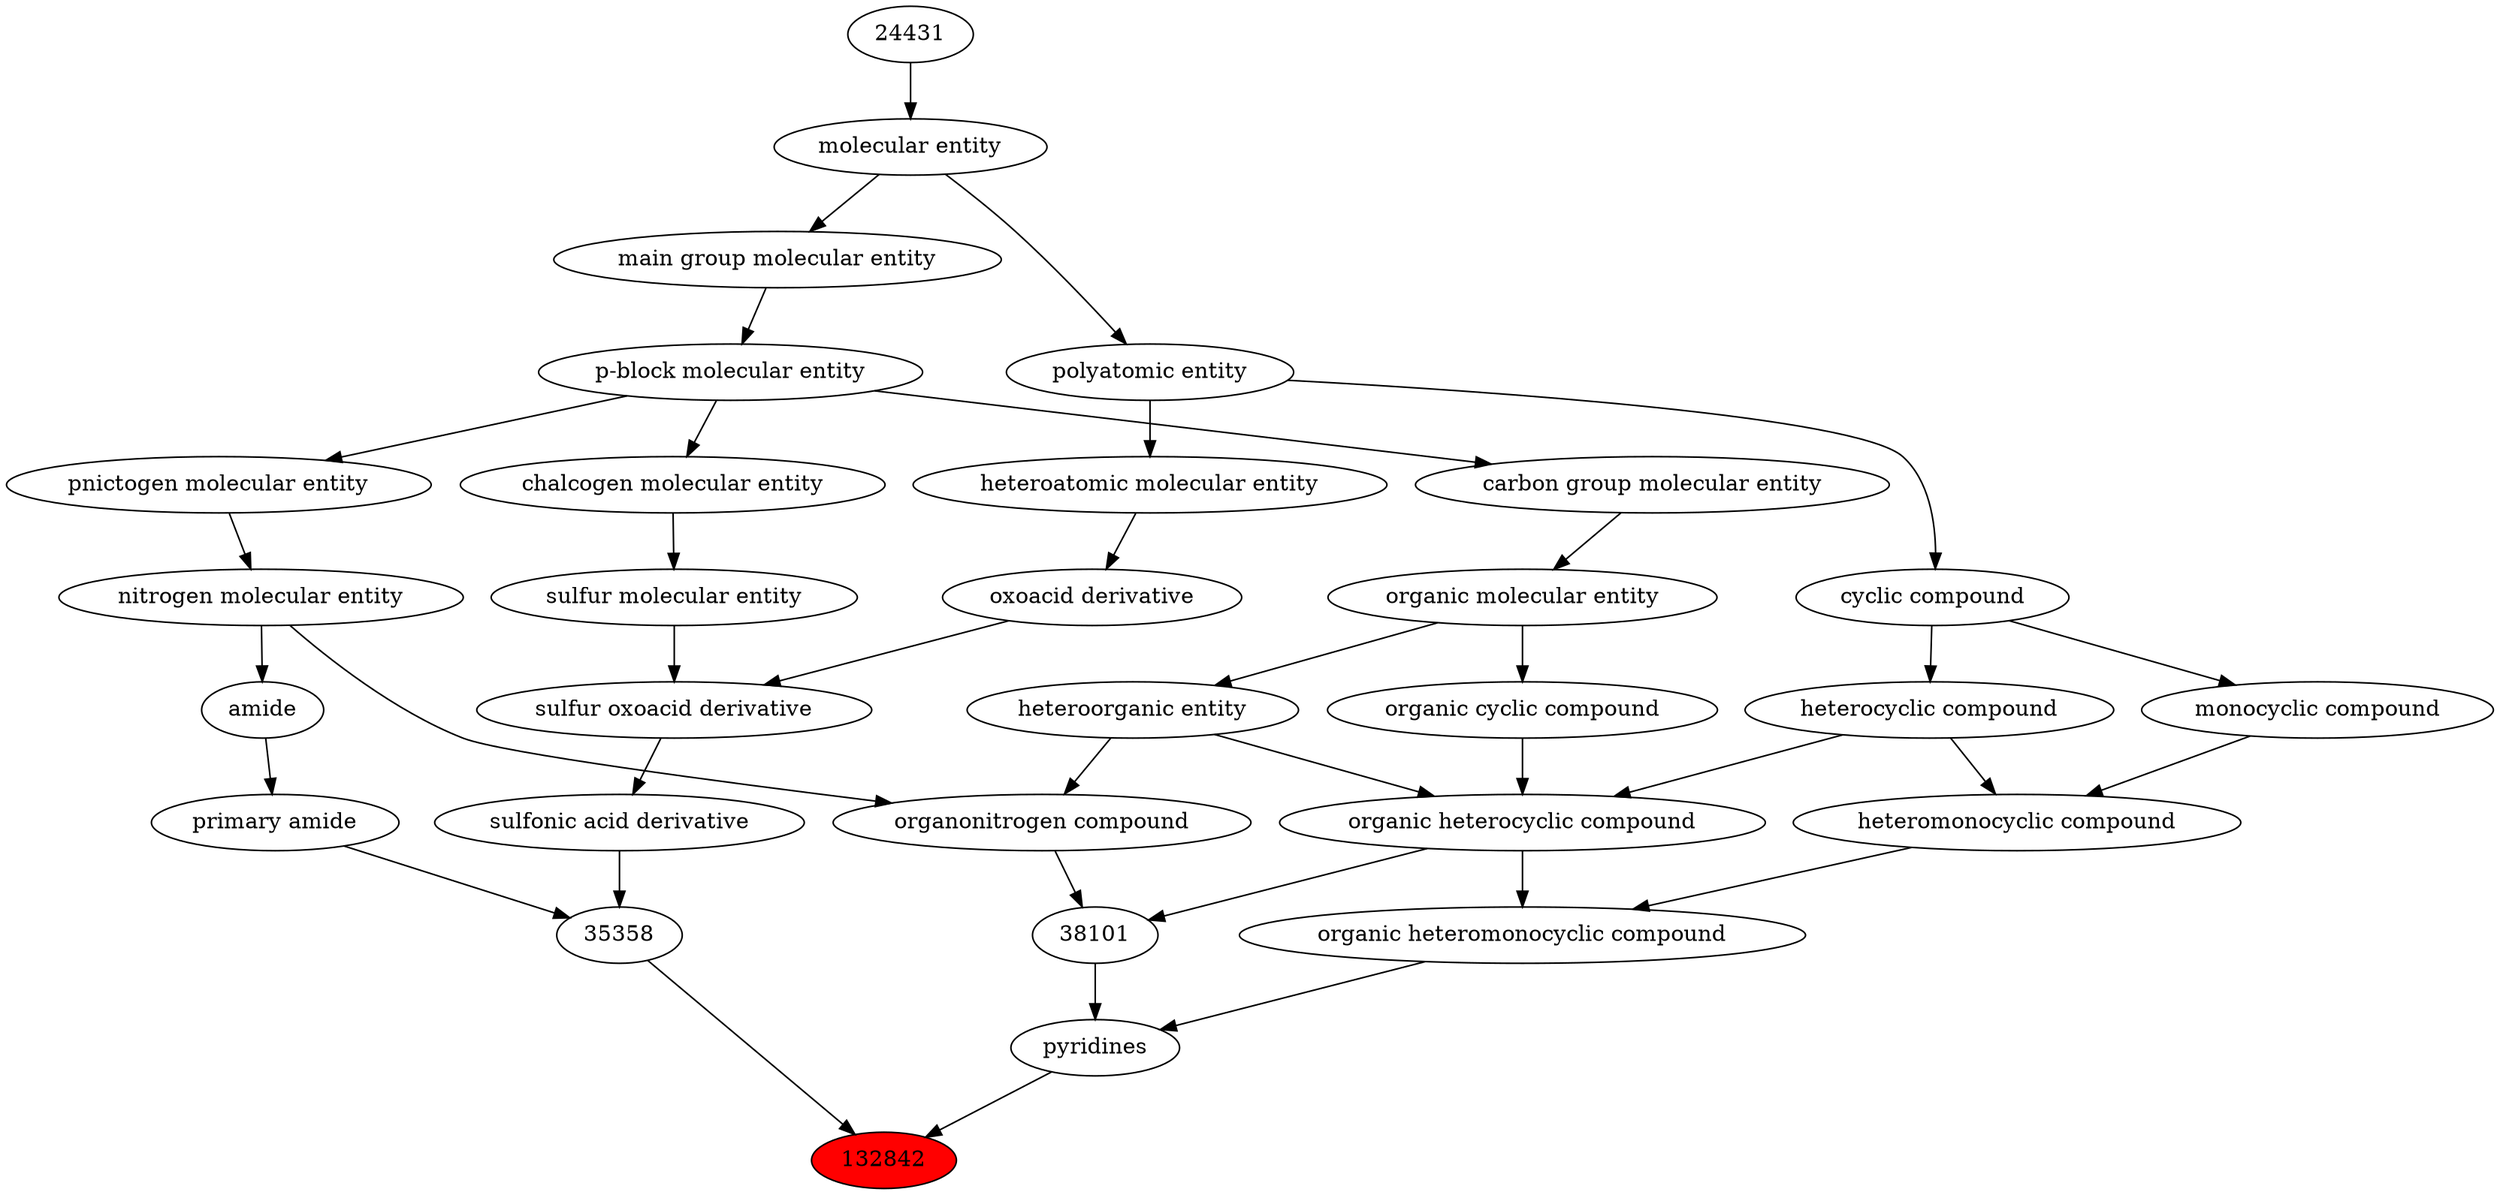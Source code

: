 digraph tree{ 
132842 [label="132842" fillcolor=red style=filled]
35358 -> 132842
26421 -> 132842
35358 [label="35358"]
33552 -> 35358
33256 -> 35358
26421 [label="pyridines"]
38101 -> 26421
25693 -> 26421
33552 [label="sulfonic acid derivative"]
33424 -> 33552
33256 [label="primary amide"]
32988 -> 33256
38101 [label="38101"]
24532 -> 38101
35352 -> 38101
25693 [label="organic heteromonocyclic compound"]
33670 -> 25693
24532 -> 25693
33424 [label="sulfur oxoacid derivative"]
33241 -> 33424
26835 -> 33424
32988 [label="amide"]
51143 -> 32988
24532 [label="organic heterocyclic compound"]
33285 -> 24532
33832 -> 24532
5686 -> 24532
35352 [label="organonitrogen compound"]
51143 -> 35352
33285 -> 35352
33670 [label="heteromonocyclic compound"]
5686 -> 33670
33661 -> 33670
33241 [label="oxoacid derivative"]
37577 -> 33241
26835 [label="sulfur molecular entity"]
33304 -> 26835
51143 [label="nitrogen molecular entity"]
33302 -> 51143
33285 [label="heteroorganic entity"]
50860 -> 33285
33832 [label="organic cyclic compound"]
50860 -> 33832
5686 [label="heterocyclic compound"]
33595 -> 5686
33661 [label="monocyclic compound"]
33595 -> 33661
37577 [label="heteroatomic molecular entity"]
36357 -> 37577
33304 [label="chalcogen molecular entity"]
33675 -> 33304
33302 [label="pnictogen molecular entity"]
33675 -> 33302
50860 [label="organic molecular entity"]
33582 -> 50860
33595 [label="cyclic compound"]
36357 -> 33595
36357 [label="polyatomic entity"]
23367 -> 36357
33675 [label="p-block molecular entity"]
33579 -> 33675
33582 [label="carbon group molecular entity"]
33675 -> 33582
23367 [label="molecular entity"]
24431 -> 23367
33579 [label="main group molecular entity"]
23367 -> 33579
24431 [label="24431"]
}